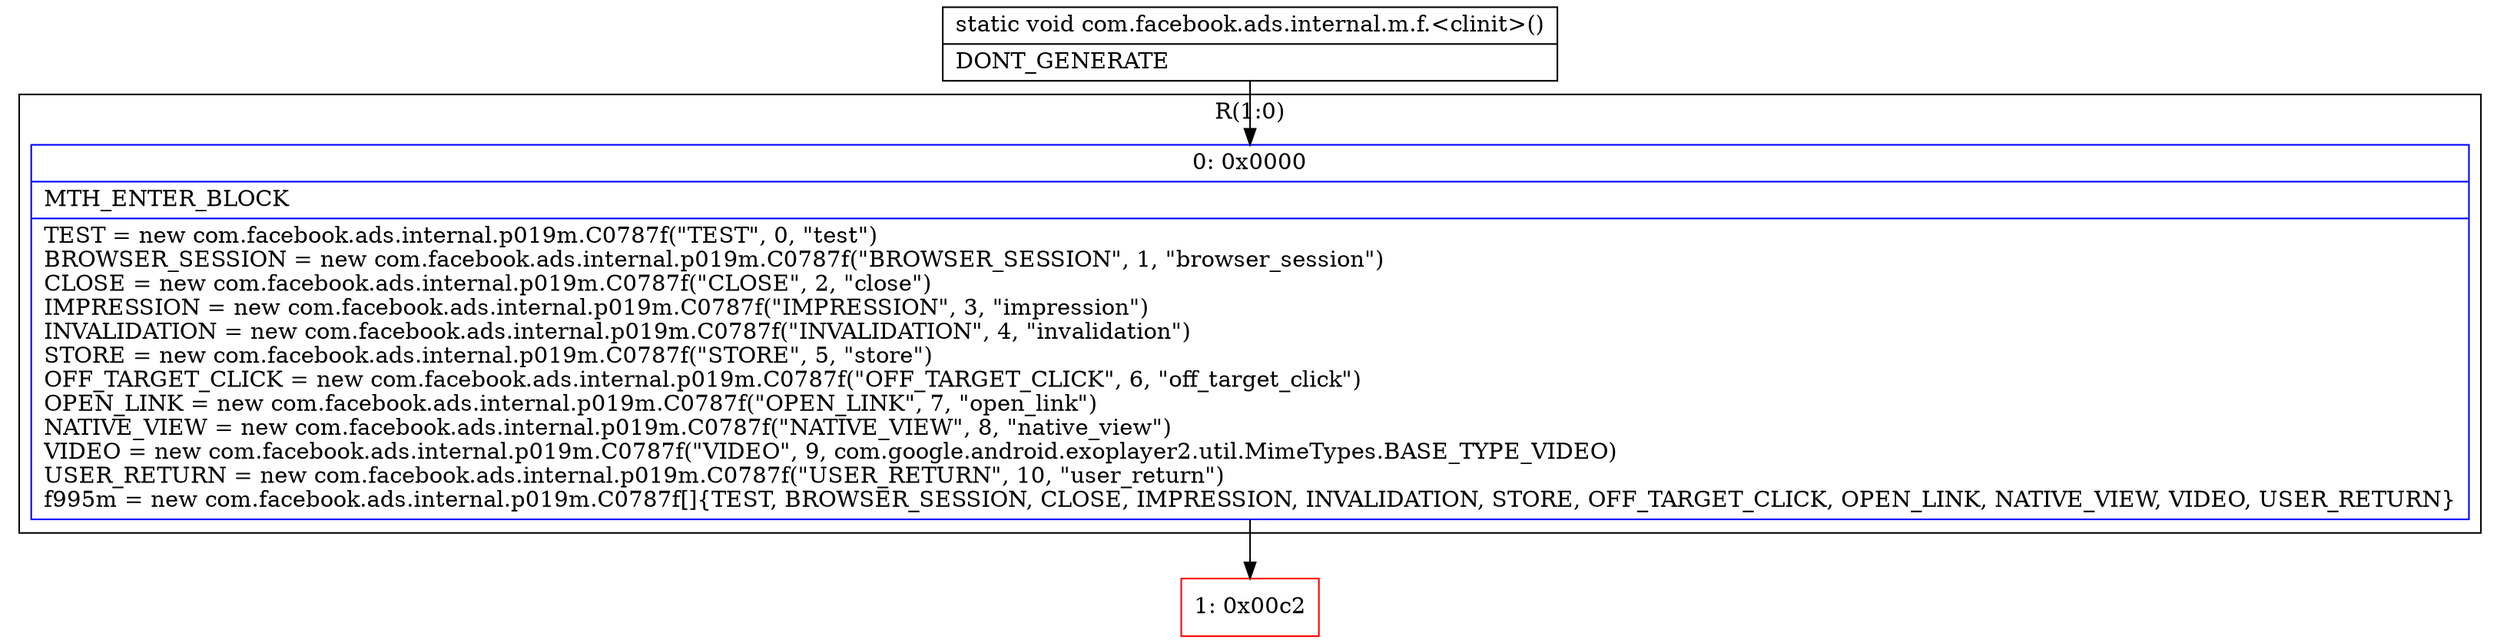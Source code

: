 digraph "CFG forcom.facebook.ads.internal.m.f.\<clinit\>()V" {
subgraph cluster_Region_1308622750 {
label = "R(1:0)";
node [shape=record,color=blue];
Node_0 [shape=record,label="{0\:\ 0x0000|MTH_ENTER_BLOCK\l|TEST = new com.facebook.ads.internal.p019m.C0787f(\"TEST\", 0, \"test\")\lBROWSER_SESSION = new com.facebook.ads.internal.p019m.C0787f(\"BROWSER_SESSION\", 1, \"browser_session\")\lCLOSE = new com.facebook.ads.internal.p019m.C0787f(\"CLOSE\", 2, \"close\")\lIMPRESSION = new com.facebook.ads.internal.p019m.C0787f(\"IMPRESSION\", 3, \"impression\")\lINVALIDATION = new com.facebook.ads.internal.p019m.C0787f(\"INVALIDATION\", 4, \"invalidation\")\lSTORE = new com.facebook.ads.internal.p019m.C0787f(\"STORE\", 5, \"store\")\lOFF_TARGET_CLICK = new com.facebook.ads.internal.p019m.C0787f(\"OFF_TARGET_CLICK\", 6, \"off_target_click\")\lOPEN_LINK = new com.facebook.ads.internal.p019m.C0787f(\"OPEN_LINK\", 7, \"open_link\")\lNATIVE_VIEW = new com.facebook.ads.internal.p019m.C0787f(\"NATIVE_VIEW\", 8, \"native_view\")\lVIDEO = new com.facebook.ads.internal.p019m.C0787f(\"VIDEO\", 9, com.google.android.exoplayer2.util.MimeTypes.BASE_TYPE_VIDEO)\lUSER_RETURN = new com.facebook.ads.internal.p019m.C0787f(\"USER_RETURN\", 10, \"user_return\")\lf995m = new com.facebook.ads.internal.p019m.C0787f[]\{TEST, BROWSER_SESSION, CLOSE, IMPRESSION, INVALIDATION, STORE, OFF_TARGET_CLICK, OPEN_LINK, NATIVE_VIEW, VIDEO, USER_RETURN\}\l}"];
}
Node_1 [shape=record,color=red,label="{1\:\ 0x00c2}"];
MethodNode[shape=record,label="{static void com.facebook.ads.internal.m.f.\<clinit\>()  | DONT_GENERATE\l}"];
MethodNode -> Node_0;
Node_0 -> Node_1;
}

